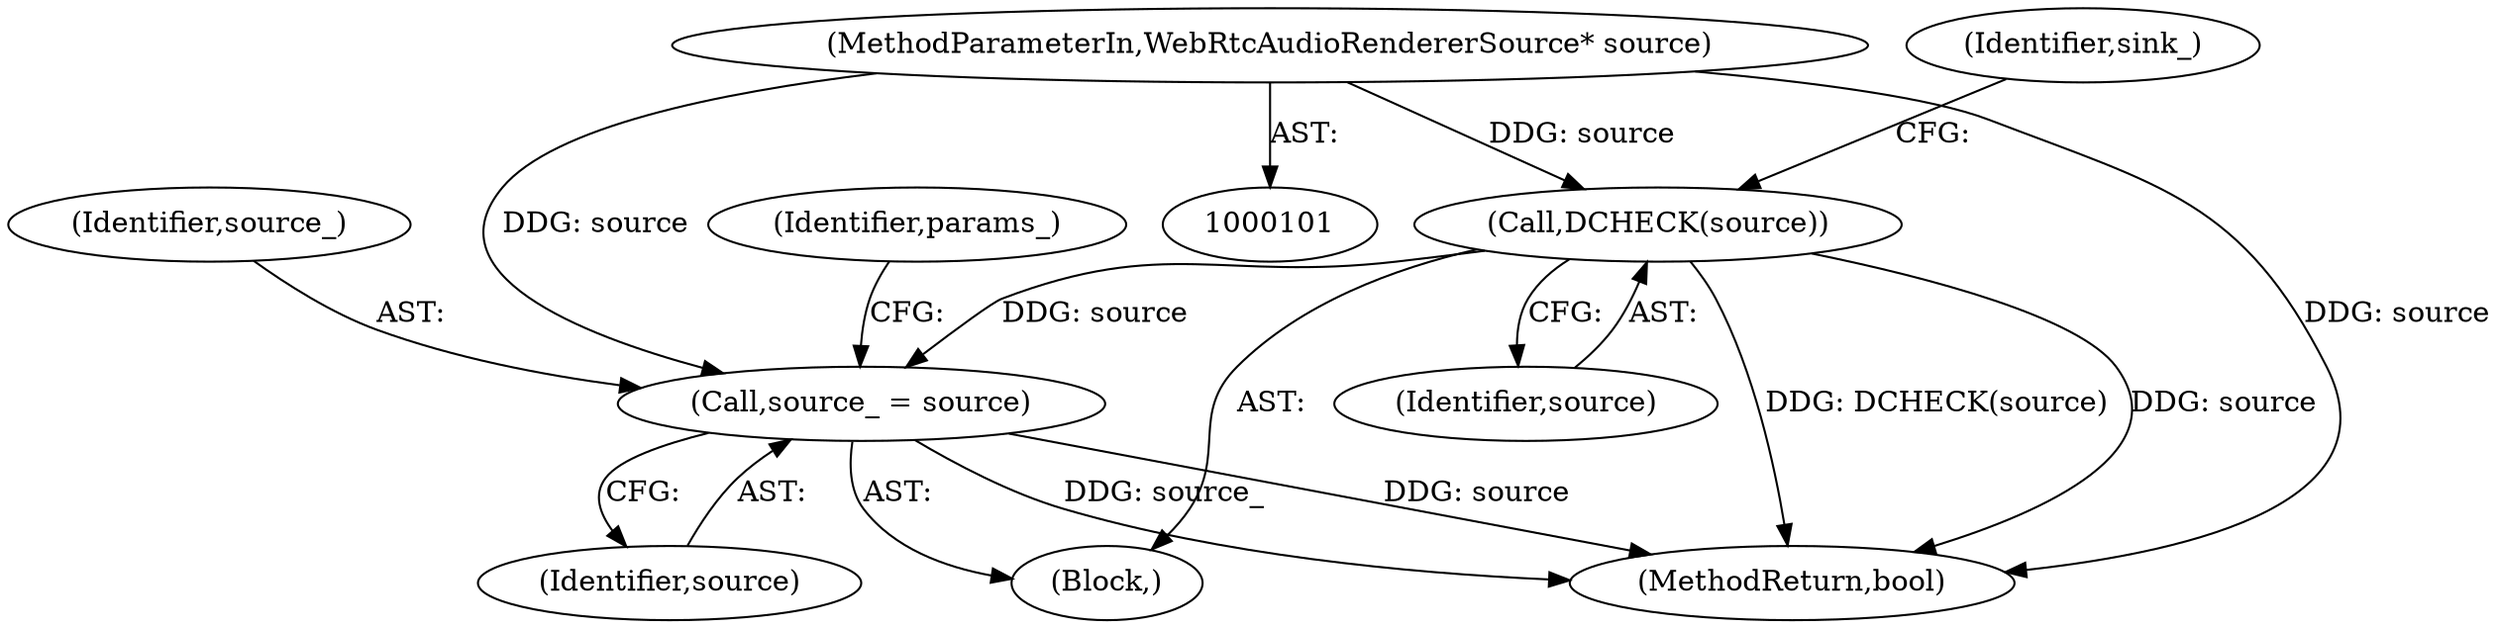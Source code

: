 digraph "0_Chrome_f96f1f27d9bc16b1a045c4fb5c8a8a82f73ece59@pointer" {
"1000102" [label="(MethodParameterIn,WebRtcAudioRendererSource* source)"];
"1000108" [label="(Call,DCHECK(source))"];
"1000221" [label="(Call,source_ = source)"];
"1000102" [label="(MethodParameterIn,WebRtcAudioRendererSource* source)"];
"1000222" [label="(Identifier,source_)"];
"1000103" [label="(Block,)"];
"1000112" [label="(Identifier,sink_)"];
"1000108" [label="(Call,DCHECK(source))"];
"1000247" [label="(MethodReturn,bool)"];
"1000225" [label="(Identifier,params_)"];
"1000221" [label="(Call,source_ = source)"];
"1000109" [label="(Identifier,source)"];
"1000223" [label="(Identifier,source)"];
"1000102" -> "1000101"  [label="AST: "];
"1000102" -> "1000247"  [label="DDG: source"];
"1000102" -> "1000108"  [label="DDG: source"];
"1000102" -> "1000221"  [label="DDG: source"];
"1000108" -> "1000103"  [label="AST: "];
"1000108" -> "1000109"  [label="CFG: "];
"1000109" -> "1000108"  [label="AST: "];
"1000112" -> "1000108"  [label="CFG: "];
"1000108" -> "1000247"  [label="DDG: DCHECK(source)"];
"1000108" -> "1000247"  [label="DDG: source"];
"1000108" -> "1000221"  [label="DDG: source"];
"1000221" -> "1000103"  [label="AST: "];
"1000221" -> "1000223"  [label="CFG: "];
"1000222" -> "1000221"  [label="AST: "];
"1000223" -> "1000221"  [label="AST: "];
"1000225" -> "1000221"  [label="CFG: "];
"1000221" -> "1000247"  [label="DDG: source"];
"1000221" -> "1000247"  [label="DDG: source_"];
}
